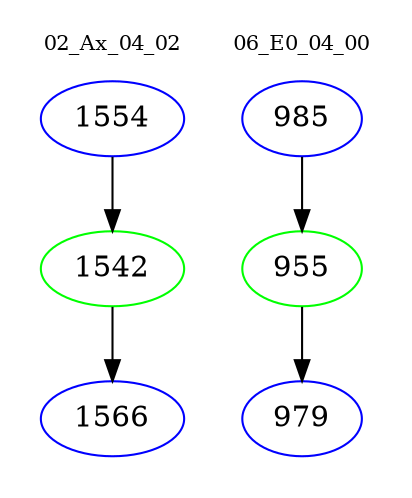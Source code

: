 digraph{
subgraph cluster_0 {
color = white
label = "02_Ax_04_02";
fontsize=10;
T0_1554 [label="1554", color="blue"]
T0_1554 -> T0_1542 [color="black"]
T0_1542 [label="1542", color="green"]
T0_1542 -> T0_1566 [color="black"]
T0_1566 [label="1566", color="blue"]
}
subgraph cluster_1 {
color = white
label = "06_E0_04_00";
fontsize=10;
T1_985 [label="985", color="blue"]
T1_985 -> T1_955 [color="black"]
T1_955 [label="955", color="green"]
T1_955 -> T1_979 [color="black"]
T1_979 [label="979", color="blue"]
}
}
